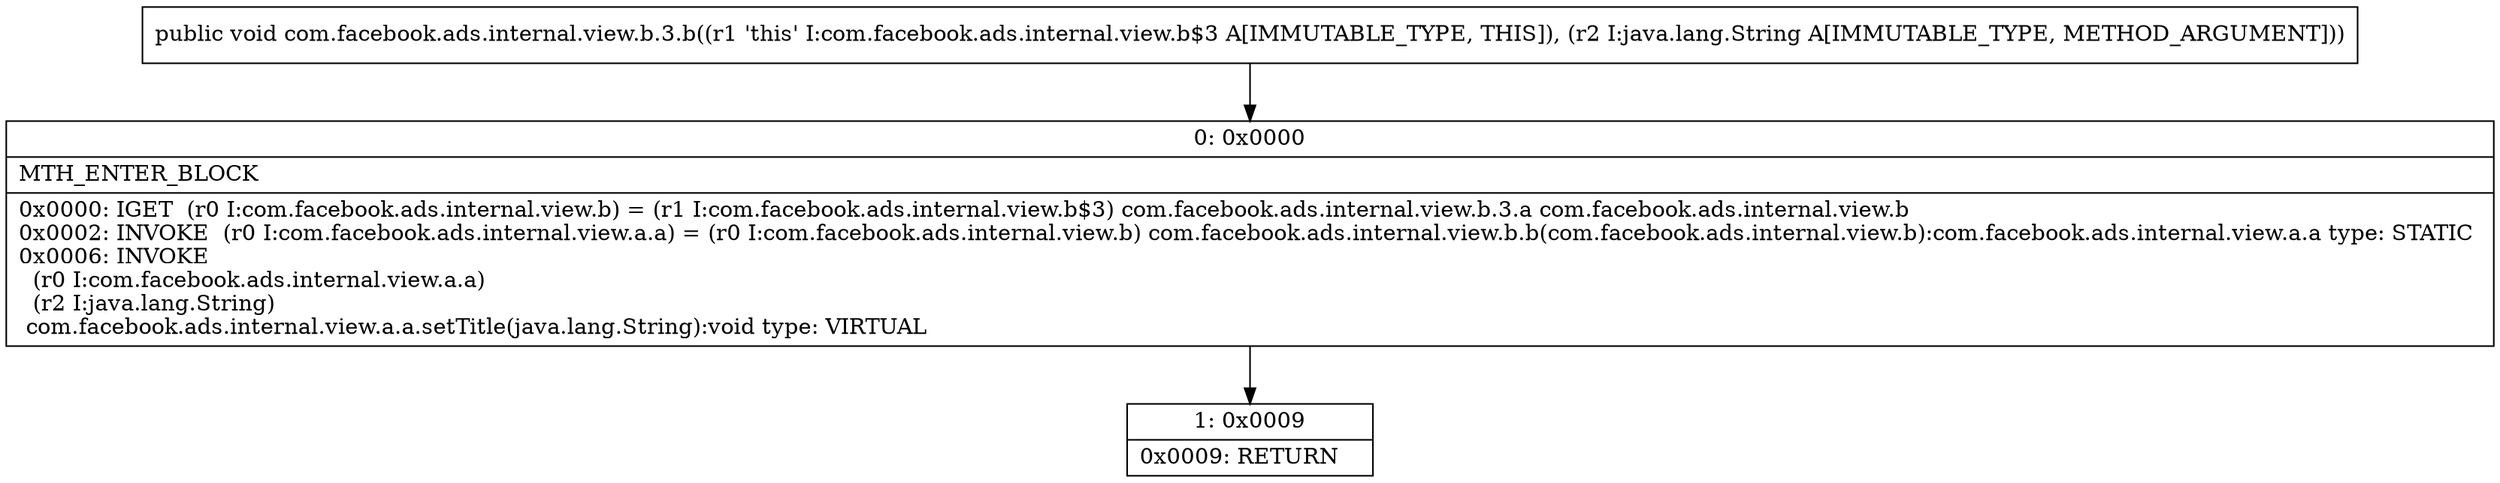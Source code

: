 digraph "CFG forcom.facebook.ads.internal.view.b.3.b(Ljava\/lang\/String;)V" {
Node_0 [shape=record,label="{0\:\ 0x0000|MTH_ENTER_BLOCK\l|0x0000: IGET  (r0 I:com.facebook.ads.internal.view.b) = (r1 I:com.facebook.ads.internal.view.b$3) com.facebook.ads.internal.view.b.3.a com.facebook.ads.internal.view.b \l0x0002: INVOKE  (r0 I:com.facebook.ads.internal.view.a.a) = (r0 I:com.facebook.ads.internal.view.b) com.facebook.ads.internal.view.b.b(com.facebook.ads.internal.view.b):com.facebook.ads.internal.view.a.a type: STATIC \l0x0006: INVOKE  \l  (r0 I:com.facebook.ads.internal.view.a.a)\l  (r2 I:java.lang.String)\l com.facebook.ads.internal.view.a.a.setTitle(java.lang.String):void type: VIRTUAL \l}"];
Node_1 [shape=record,label="{1\:\ 0x0009|0x0009: RETURN   \l}"];
MethodNode[shape=record,label="{public void com.facebook.ads.internal.view.b.3.b((r1 'this' I:com.facebook.ads.internal.view.b$3 A[IMMUTABLE_TYPE, THIS]), (r2 I:java.lang.String A[IMMUTABLE_TYPE, METHOD_ARGUMENT])) }"];
MethodNode -> Node_0;
Node_0 -> Node_1;
}

